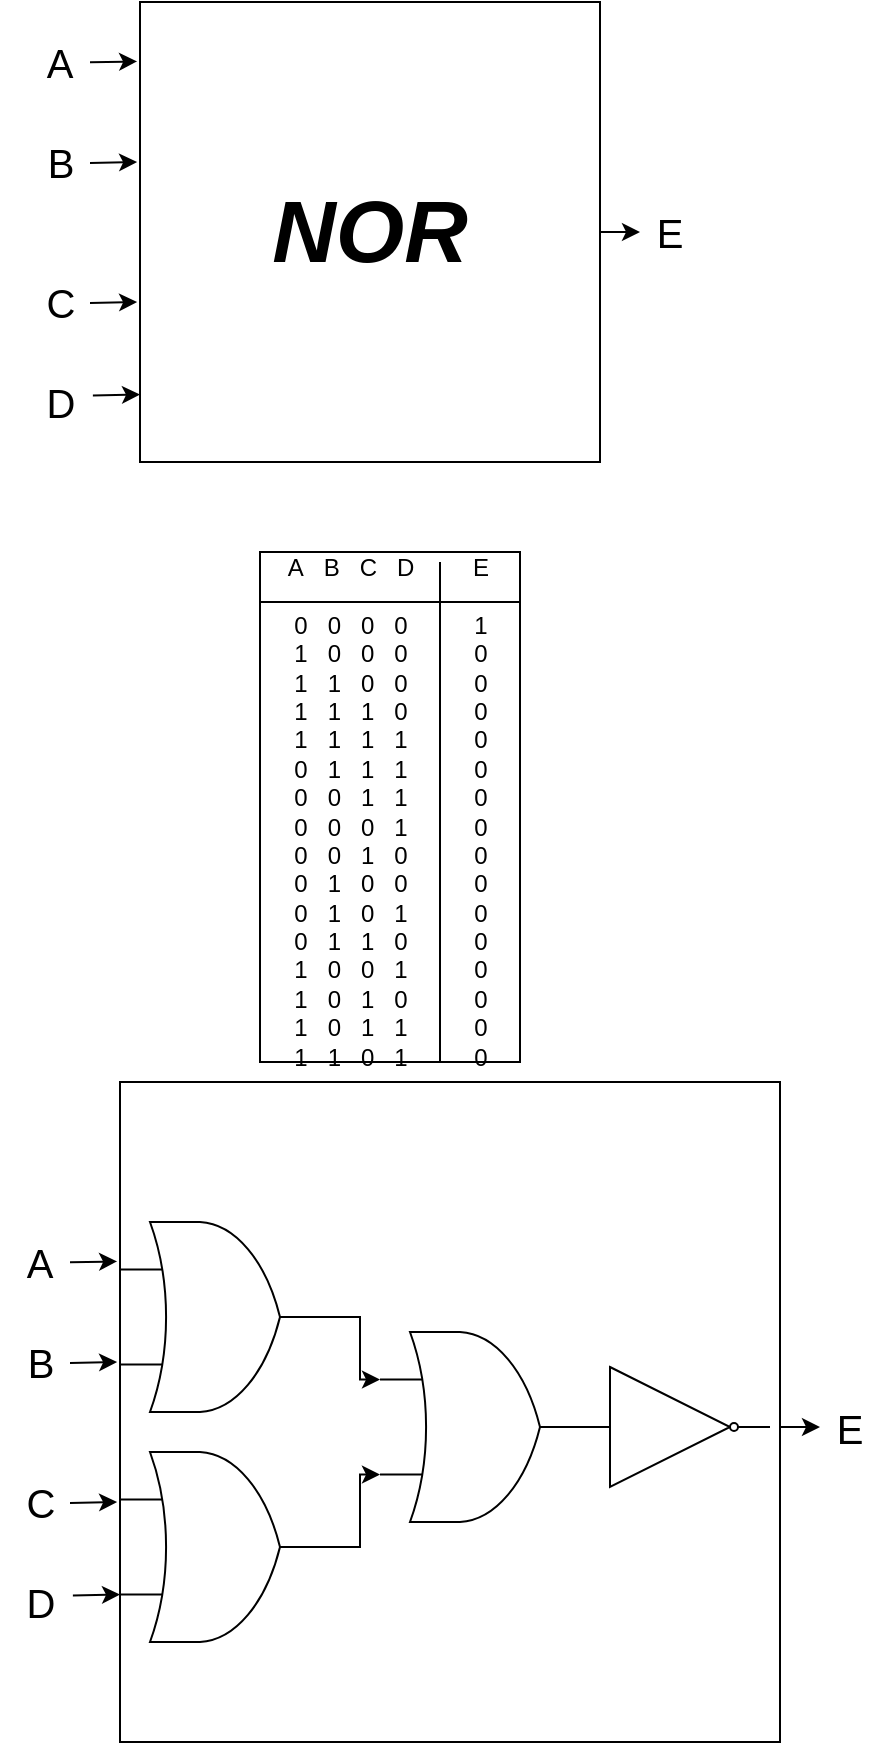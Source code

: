<mxfile version="14.4.2" type="github">
  <diagram id="vdyBipKdhQEOJ9ZFsOIl" name="Page-1">
    <mxGraphModel dx="1422" dy="800" grid="1" gridSize="10" guides="1" tooltips="1" connect="1" arrows="1" fold="1" page="1" pageScale="1" pageWidth="850" pageHeight="1100" math="0" shadow="0">
      <root>
        <mxCell id="0" />
        <mxCell id="1" parent="0" />
        <mxCell id="LmgJl3QgClOQrHPHKHds-23" value="" style="whiteSpace=wrap;html=1;aspect=fixed;" vertex="1" parent="1">
          <mxGeometry x="130" y="700" width="330" height="330" as="geometry" />
        </mxCell>
        <mxCell id="LmgJl3QgClOQrHPHKHds-1" value="" style="whiteSpace=wrap;html=1;aspect=fixed;" vertex="1" parent="1">
          <mxGeometry x="140" y="160" width="230" height="230" as="geometry" />
        </mxCell>
        <mxCell id="LmgJl3QgClOQrHPHKHds-2" value="&lt;b&gt;&lt;i&gt;&lt;font style=&quot;font-size: 44px&quot;&gt;NOR&lt;/font&gt;&lt;/i&gt;&lt;/b&gt;" style="text;html=1;strokeColor=none;fillColor=none;align=center;verticalAlign=middle;whiteSpace=wrap;rounded=0;" vertex="1" parent="1">
          <mxGeometry x="205" y="245" width="100" height="60" as="geometry" />
        </mxCell>
        <mxCell id="LmgJl3QgClOQrHPHKHds-7" value="&lt;font style=&quot;font-size: 20px&quot;&gt;E&lt;/font&gt;" style="text;html=1;strokeColor=none;fillColor=none;align=center;verticalAlign=middle;whiteSpace=wrap;rounded=0;" vertex="1" parent="1">
          <mxGeometry x="385" y="265" width="40" height="20" as="geometry" />
        </mxCell>
        <mxCell id="LmgJl3QgClOQrHPHKHds-8" value="" style="endArrow=none;html=1;" edge="1" parent="1">
          <mxGeometry width="50" height="50" relative="1" as="geometry">
            <mxPoint x="290" y="690" as="sourcePoint" />
            <mxPoint x="290" y="440" as="targetPoint" />
          </mxGeometry>
        </mxCell>
        <mxCell id="LmgJl3QgClOQrHPHKHds-14" value="A&amp;nbsp; &amp;nbsp;B&amp;nbsp; &amp;nbsp;C&amp;nbsp; &amp;nbsp;D&lt;br&gt;&lt;br&gt;0&amp;nbsp; &amp;nbsp;0&amp;nbsp; &amp;nbsp;0&amp;nbsp; &amp;nbsp;0&lt;br&gt;1&amp;nbsp; &amp;nbsp;0&amp;nbsp; &amp;nbsp;0&amp;nbsp; &amp;nbsp;0&lt;br&gt;1&amp;nbsp; &amp;nbsp;1&amp;nbsp; &amp;nbsp;0&amp;nbsp; &amp;nbsp;0&lt;br&gt;1&amp;nbsp; &amp;nbsp;1&amp;nbsp; &amp;nbsp;1&amp;nbsp; &amp;nbsp;0&lt;br&gt;1&amp;nbsp; &amp;nbsp;1&amp;nbsp; &amp;nbsp;1&amp;nbsp; &amp;nbsp;1&lt;br&gt;0&amp;nbsp; &amp;nbsp;1&amp;nbsp; &amp;nbsp;1&amp;nbsp; &amp;nbsp;1&lt;br&gt;0&amp;nbsp; &amp;nbsp;0&amp;nbsp; &amp;nbsp;1&amp;nbsp; &amp;nbsp;1&lt;br&gt;0&amp;nbsp; &amp;nbsp;0&amp;nbsp; &amp;nbsp;0&amp;nbsp; &amp;nbsp;1&lt;br&gt;0&amp;nbsp; &amp;nbsp;0&amp;nbsp; &amp;nbsp;1&amp;nbsp; &amp;nbsp;0&lt;br&gt;0&amp;nbsp; &amp;nbsp;1&amp;nbsp; &amp;nbsp;0&amp;nbsp; &amp;nbsp;0&lt;br&gt;0&amp;nbsp; &amp;nbsp;1&amp;nbsp; &amp;nbsp;0&amp;nbsp; &amp;nbsp;1&lt;br&gt;0&amp;nbsp; &amp;nbsp;1&amp;nbsp; &amp;nbsp;1&amp;nbsp; &amp;nbsp;0&lt;br&gt;1&amp;nbsp; &amp;nbsp;0&amp;nbsp; &amp;nbsp;0&amp;nbsp; &amp;nbsp;1&lt;br&gt;1&amp;nbsp; &amp;nbsp;0&amp;nbsp; &amp;nbsp;1&amp;nbsp; &amp;nbsp;0&lt;br&gt;1&amp;nbsp; &amp;nbsp;0&amp;nbsp; &amp;nbsp;1&amp;nbsp; &amp;nbsp;1&lt;br&gt;1&amp;nbsp; &amp;nbsp;1&amp;nbsp; &amp;nbsp;0&amp;nbsp; &amp;nbsp;1" style="text;html=1;align=center;verticalAlign=middle;resizable=0;points=[];autosize=1;" vertex="1" parent="1">
          <mxGeometry x="205" y="435" width="80" height="260" as="geometry" />
        </mxCell>
        <mxCell id="LmgJl3QgClOQrHPHKHds-18" value="E&lt;br&gt;&lt;br&gt;1&lt;br&gt;0&lt;br&gt;0&lt;br&gt;0&lt;br&gt;0&lt;br&gt;0&lt;br&gt;0&lt;br&gt;0&lt;br&gt;0&lt;br&gt;0&lt;br&gt;0&lt;br&gt;0&lt;br&gt;0&lt;br&gt;0&lt;br&gt;0&lt;br&gt;0" style="text;html=1;align=center;verticalAlign=middle;resizable=0;points=[];autosize=1;" vertex="1" parent="1">
          <mxGeometry x="300" y="435" width="20" height="260" as="geometry" />
        </mxCell>
        <mxCell id="LmgJl3QgClOQrHPHKHds-20" value="" style="endArrow=none;html=1;" edge="1" parent="1">
          <mxGeometry width="50" height="50" relative="1" as="geometry">
            <mxPoint x="330" y="460" as="sourcePoint" />
            <mxPoint x="200" y="460" as="targetPoint" />
          </mxGeometry>
        </mxCell>
        <mxCell id="LmgJl3QgClOQrHPHKHds-21" value="" style="rounded=0;whiteSpace=wrap;html=1;fillColor=none;" vertex="1" parent="1">
          <mxGeometry x="200" y="435" width="130" height="255" as="geometry" />
        </mxCell>
        <mxCell id="LmgJl3QgClOQrHPHKHds-25" value="&lt;font style=&quot;font-size: 20px&quot;&gt;A&lt;/font&gt;" style="text;html=1;strokeColor=none;fillColor=none;align=center;verticalAlign=middle;whiteSpace=wrap;rounded=0;" vertex="1" parent="1">
          <mxGeometry x="70" y="780" width="40" height="20" as="geometry" />
        </mxCell>
        <mxCell id="LmgJl3QgClOQrHPHKHds-26" value="&lt;font style=&quot;font-size: 20px&quot;&gt;B&lt;/font&gt;" style="text;html=1;align=center;verticalAlign=middle;resizable=0;points=[];autosize=1;" vertex="1" parent="1">
          <mxGeometry x="75" y="830" width="30" height="20" as="geometry" />
        </mxCell>
        <mxCell id="LmgJl3QgClOQrHPHKHds-27" value="&lt;font style=&quot;font-size: 20px&quot;&gt;C&lt;/font&gt;" style="text;html=1;align=center;verticalAlign=middle;resizable=0;points=[];autosize=1;" vertex="1" parent="1">
          <mxGeometry x="75" y="900" width="30" height="20" as="geometry" />
        </mxCell>
        <mxCell id="LmgJl3QgClOQrHPHKHds-28" value="&lt;font style=&quot;font-size: 20px&quot;&gt;D&lt;/font&gt;" style="text;html=1;align=center;verticalAlign=middle;resizable=0;points=[];autosize=1;" vertex="1" parent="1">
          <mxGeometry x="75" y="950" width="30" height="20" as="geometry" />
        </mxCell>
        <mxCell id="LmgJl3QgClOQrHPHKHds-54" style="edgeStyle=orthogonalEdgeStyle;rounded=0;orthogonalLoop=1;jettySize=auto;html=1;exitX=1;exitY=0.5;exitDx=0;exitDy=0;exitPerimeter=0;entryX=0;entryY=0.25;entryDx=0;entryDy=0;entryPerimeter=0;" edge="1" parent="1" source="LmgJl3QgClOQrHPHKHds-30" target="LmgJl3QgClOQrHPHKHds-53">
          <mxGeometry relative="1" as="geometry" />
        </mxCell>
        <mxCell id="LmgJl3QgClOQrHPHKHds-30" value="" style="verticalLabelPosition=bottom;shadow=0;dashed=0;align=center;html=1;verticalAlign=top;shape=mxgraph.electrical.logic_gates.logic_gate;operation=or;fillColor=#ffffff;" vertex="1" parent="1">
          <mxGeometry x="130" y="770" width="100" height="95" as="geometry" />
        </mxCell>
        <mxCell id="LmgJl3QgClOQrHPHKHds-55" style="edgeStyle=orthogonalEdgeStyle;rounded=0;orthogonalLoop=1;jettySize=auto;html=1;exitX=1;exitY=0.5;exitDx=0;exitDy=0;exitPerimeter=0;entryX=0;entryY=0.75;entryDx=0;entryDy=0;entryPerimeter=0;" edge="1" parent="1" source="LmgJl3QgClOQrHPHKHds-31" target="LmgJl3QgClOQrHPHKHds-53">
          <mxGeometry relative="1" as="geometry" />
        </mxCell>
        <mxCell id="LmgJl3QgClOQrHPHKHds-31" value="" style="verticalLabelPosition=bottom;shadow=0;dashed=0;align=center;html=1;verticalAlign=top;shape=mxgraph.electrical.logic_gates.logic_gate;operation=or;fillColor=#ffffff;" vertex="1" parent="1">
          <mxGeometry x="130" y="885" width="100" height="95" as="geometry" />
        </mxCell>
        <mxCell id="LmgJl3QgClOQrHPHKHds-36" value="" style="endArrow=classic;html=1;exitX=1.048;exitY=0.336;exitDx=0;exitDy=0;exitPerimeter=0;entryX=0;entryY=0.75;entryDx=0;entryDy=0;entryPerimeter=0;" edge="1" parent="1" source="LmgJl3QgClOQrHPHKHds-28" target="LmgJl3QgClOQrHPHKHds-31">
          <mxGeometry width="50" height="50" relative="1" as="geometry">
            <mxPoint x="320" y="910" as="sourcePoint" />
            <mxPoint x="370" y="860" as="targetPoint" />
          </mxGeometry>
        </mxCell>
        <mxCell id="LmgJl3QgClOQrHPHKHds-37" value="" style="endArrow=classic;html=1;exitX=1.048;exitY=0.336;exitDx=0;exitDy=0;exitPerimeter=0;entryX=0;entryY=0.75;entryDx=0;entryDy=0;entryPerimeter=0;" edge="1" parent="1">
          <mxGeometry width="50" height="50" relative="1" as="geometry">
            <mxPoint x="105.0" y="910.47" as="sourcePoint" />
            <mxPoint x="128.56" y="910" as="targetPoint" />
          </mxGeometry>
        </mxCell>
        <mxCell id="LmgJl3QgClOQrHPHKHds-38" value="" style="endArrow=classic;html=1;exitX=1.048;exitY=0.336;exitDx=0;exitDy=0;exitPerimeter=0;entryX=0;entryY=0.75;entryDx=0;entryDy=0;entryPerimeter=0;" edge="1" parent="1">
          <mxGeometry width="50" height="50" relative="1" as="geometry">
            <mxPoint x="105" y="840.47" as="sourcePoint" />
            <mxPoint x="128.56" y="840.0" as="targetPoint" />
          </mxGeometry>
        </mxCell>
        <mxCell id="LmgJl3QgClOQrHPHKHds-40" value="" style="endArrow=classic;html=1;exitX=1.048;exitY=0.336;exitDx=0;exitDy=0;exitPerimeter=0;entryX=0;entryY=0.75;entryDx=0;entryDy=0;entryPerimeter=0;" edge="1" parent="1">
          <mxGeometry width="50" height="50" relative="1" as="geometry">
            <mxPoint x="105" y="790.18" as="sourcePoint" />
            <mxPoint x="128.56" y="789.71" as="targetPoint" />
          </mxGeometry>
        </mxCell>
        <mxCell id="LmgJl3QgClOQrHPHKHds-41" value="&lt;font style=&quot;font-size: 20px&quot;&gt;A&lt;/font&gt;" style="text;html=1;strokeColor=none;fillColor=none;align=center;verticalAlign=middle;whiteSpace=wrap;rounded=0;" vertex="1" parent="1">
          <mxGeometry x="80" y="180" width="40" height="20" as="geometry" />
        </mxCell>
        <mxCell id="LmgJl3QgClOQrHPHKHds-42" value="&lt;font style=&quot;font-size: 20px&quot;&gt;B&lt;/font&gt;" style="text;html=1;align=center;verticalAlign=middle;resizable=0;points=[];autosize=1;" vertex="1" parent="1">
          <mxGeometry x="85" y="230" width="30" height="20" as="geometry" />
        </mxCell>
        <mxCell id="LmgJl3QgClOQrHPHKHds-43" value="&lt;font style=&quot;font-size: 20px&quot;&gt;C&lt;/font&gt;" style="text;html=1;align=center;verticalAlign=middle;resizable=0;points=[];autosize=1;" vertex="1" parent="1">
          <mxGeometry x="85" y="300" width="30" height="20" as="geometry" />
        </mxCell>
        <mxCell id="LmgJl3QgClOQrHPHKHds-44" value="&lt;font style=&quot;font-size: 20px&quot;&gt;D&lt;/font&gt;" style="text;html=1;align=center;verticalAlign=middle;resizable=0;points=[];autosize=1;" vertex="1" parent="1">
          <mxGeometry x="85" y="350" width="30" height="20" as="geometry" />
        </mxCell>
        <mxCell id="LmgJl3QgClOQrHPHKHds-45" value="" style="endArrow=classic;html=1;exitX=1.048;exitY=0.336;exitDx=0;exitDy=0;exitPerimeter=0;entryX=0;entryY=0.75;entryDx=0;entryDy=0;entryPerimeter=0;" edge="1" source="LmgJl3QgClOQrHPHKHds-44" parent="1">
          <mxGeometry width="50" height="50" relative="1" as="geometry">
            <mxPoint x="330" y="310" as="sourcePoint" />
            <mxPoint x="140" y="356.25" as="targetPoint" />
          </mxGeometry>
        </mxCell>
        <mxCell id="LmgJl3QgClOQrHPHKHds-46" value="" style="endArrow=classic;html=1;exitX=1.048;exitY=0.336;exitDx=0;exitDy=0;exitPerimeter=0;entryX=0;entryY=0.75;entryDx=0;entryDy=0;entryPerimeter=0;" edge="1" parent="1">
          <mxGeometry width="50" height="50" relative="1" as="geometry">
            <mxPoint x="115.0" y="310.47" as="sourcePoint" />
            <mxPoint x="138.56" y="310" as="targetPoint" />
          </mxGeometry>
        </mxCell>
        <mxCell id="LmgJl3QgClOQrHPHKHds-47" value="" style="endArrow=classic;html=1;exitX=1.048;exitY=0.336;exitDx=0;exitDy=0;exitPerimeter=0;entryX=0;entryY=0.75;entryDx=0;entryDy=0;entryPerimeter=0;" edge="1" parent="1">
          <mxGeometry width="50" height="50" relative="1" as="geometry">
            <mxPoint x="115" y="240.47" as="sourcePoint" />
            <mxPoint x="138.56" y="240" as="targetPoint" />
          </mxGeometry>
        </mxCell>
        <mxCell id="LmgJl3QgClOQrHPHKHds-48" value="" style="endArrow=classic;html=1;exitX=1.048;exitY=0.336;exitDx=0;exitDy=0;exitPerimeter=0;entryX=0;entryY=0.75;entryDx=0;entryDy=0;entryPerimeter=0;" edge="1" parent="1">
          <mxGeometry width="50" height="50" relative="1" as="geometry">
            <mxPoint x="115" y="190.18" as="sourcePoint" />
            <mxPoint x="138.56" y="189.71" as="targetPoint" />
          </mxGeometry>
        </mxCell>
        <mxCell id="LmgJl3QgClOQrHPHKHds-50" value="" style="endArrow=classic;html=1;exitX=1;exitY=0.5;exitDx=0;exitDy=0;" edge="1" parent="1" source="LmgJl3QgClOQrHPHKHds-1">
          <mxGeometry width="50" height="50" relative="1" as="geometry">
            <mxPoint x="540" y="340" as="sourcePoint" />
            <mxPoint x="390" y="275" as="targetPoint" />
          </mxGeometry>
        </mxCell>
        <mxCell id="LmgJl3QgClOQrHPHKHds-53" value="" style="verticalLabelPosition=bottom;shadow=0;dashed=0;align=center;html=1;verticalAlign=top;shape=mxgraph.electrical.logic_gates.logic_gate;operation=or;fillColor=#ffffff;" vertex="1" parent="1">
          <mxGeometry x="260" y="825" width="100" height="95" as="geometry" />
        </mxCell>
        <mxCell id="LmgJl3QgClOQrHPHKHds-56" value="" style="verticalLabelPosition=bottom;shadow=0;dashed=0;align=center;html=1;verticalAlign=top;shape=mxgraph.electrical.logic_gates.buffer2;negating=1;fillColor=#ffffff;" vertex="1" parent="1">
          <mxGeometry x="355" y="842.5" width="100" height="60" as="geometry" />
        </mxCell>
        <mxCell id="LmgJl3QgClOQrHPHKHds-57" value="&lt;font style=&quot;font-size: 20px&quot;&gt;E&lt;/font&gt;" style="text;html=1;strokeColor=none;fillColor=none;align=center;verticalAlign=middle;whiteSpace=wrap;rounded=0;" vertex="1" parent="1">
          <mxGeometry x="475" y="862.5" width="40" height="20" as="geometry" />
        </mxCell>
        <mxCell id="LmgJl3QgClOQrHPHKHds-58" value="" style="endArrow=classic;html=1;exitX=1;exitY=0.5;exitDx=0;exitDy=0;" edge="1" parent="1">
          <mxGeometry width="50" height="50" relative="1" as="geometry">
            <mxPoint x="460" y="872.5" as="sourcePoint" />
            <mxPoint x="480" y="872.5" as="targetPoint" />
          </mxGeometry>
        </mxCell>
      </root>
    </mxGraphModel>
  </diagram>
</mxfile>
